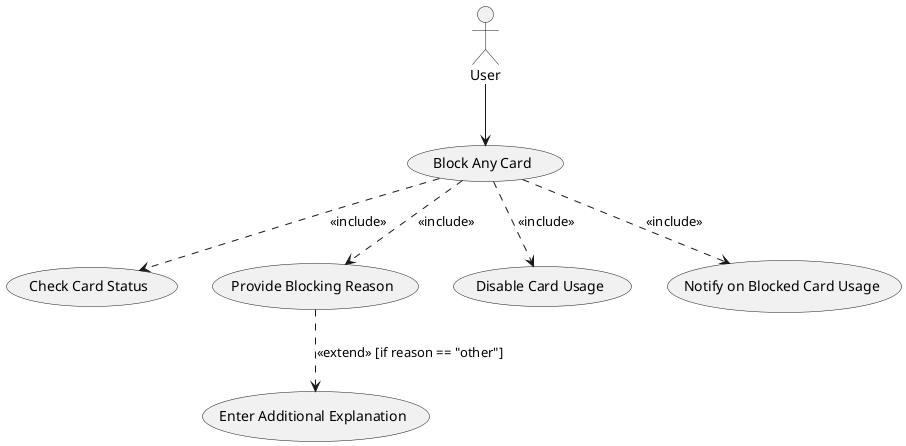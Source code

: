 @startuml
actor User

' Main use case representing the complete process for blocking a card
(User) --> (Block Any Card)

' Include: Before blocking, the system must verify the card can be blocked.
(Block Any Card) ..> (Check Card Status) : <<include>>

' Include: The user must provide a reason for blocking the card.
(Block Any Card) ..> (Provide Blocking Reason) : <<include>>

' Extend: If the user selects "other," provide additional explanation.
(Provide Blocking Reason) ..> (Enter Additional Explanation) : <<extend>> [if reason == "other"]

' Include: Once validated, the system will disable the card immediately.
(Block Any Card) ..> (Disable Card Usage) : <<include>>

' Additional optional use case: if a blocked card is used, notify banking staff.
(Block Any Card) ..> (Notify on Blocked Card Usage) : <<include>>

@enduml